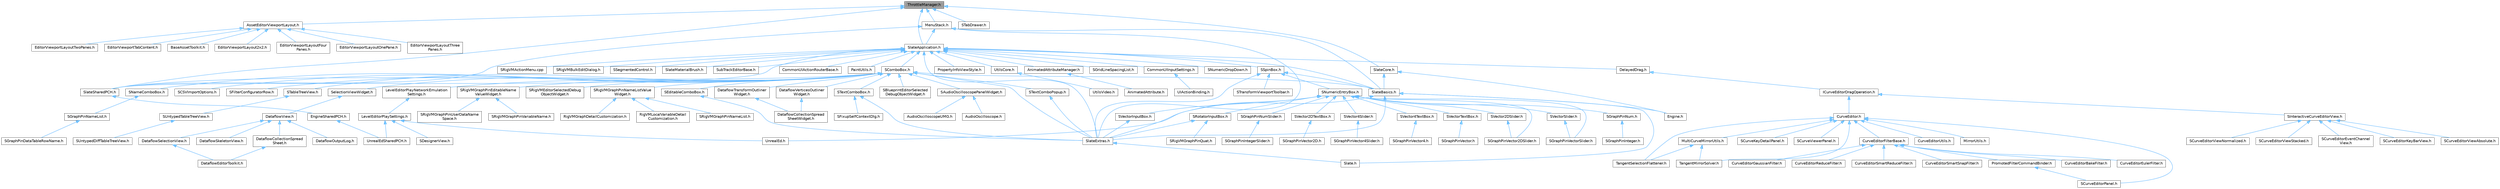 digraph "ThrottleManager.h"
{
 // INTERACTIVE_SVG=YES
 // LATEX_PDF_SIZE
  bgcolor="transparent";
  edge [fontname=Helvetica,fontsize=10,labelfontname=Helvetica,labelfontsize=10];
  node [fontname=Helvetica,fontsize=10,shape=box,height=0.2,width=0.4];
  Node1 [id="Node000001",label="ThrottleManager.h",height=0.2,width=0.4,color="gray40", fillcolor="grey60", style="filled", fontcolor="black",tooltip=" "];
  Node1 -> Node2 [id="edge1_Node000001_Node000002",dir="back",color="steelblue1",style="solid",tooltip=" "];
  Node2 [id="Node000002",label="AssetEditorViewportLayout.h",height=0.2,width=0.4,color="grey40", fillcolor="white", style="filled",URL="$df/d46/AssetEditorViewportLayout_8h.html",tooltip=" "];
  Node2 -> Node3 [id="edge2_Node000002_Node000003",dir="back",color="steelblue1",style="solid",tooltip=" "];
  Node3 [id="Node000003",label="BaseAssetToolkit.h",height=0.2,width=0.4,color="grey40", fillcolor="white", style="filled",URL="$d4/d85/BaseAssetToolkit_8h.html",tooltip=" "];
  Node2 -> Node4 [id="edge3_Node000002_Node000004",dir="back",color="steelblue1",style="solid",tooltip=" "];
  Node4 [id="Node000004",label="EditorViewportLayout2x2.h",height=0.2,width=0.4,color="grey40", fillcolor="white", style="filled",URL="$df/dbd/EditorViewportLayout2x2_8h.html",tooltip=" "];
  Node2 -> Node5 [id="edge4_Node000002_Node000005",dir="back",color="steelblue1",style="solid",tooltip=" "];
  Node5 [id="Node000005",label="EditorViewportLayoutFour\lPanes.h",height=0.2,width=0.4,color="grey40", fillcolor="white", style="filled",URL="$d4/d84/EditorViewportLayoutFourPanes_8h.html",tooltip=" "];
  Node2 -> Node6 [id="edge5_Node000002_Node000006",dir="back",color="steelblue1",style="solid",tooltip=" "];
  Node6 [id="Node000006",label="EditorViewportLayoutOnePane.h",height=0.2,width=0.4,color="grey40", fillcolor="white", style="filled",URL="$d2/da6/EditorViewportLayoutOnePane_8h.html",tooltip=" "];
  Node2 -> Node7 [id="edge6_Node000002_Node000007",dir="back",color="steelblue1",style="solid",tooltip=" "];
  Node7 [id="Node000007",label="EditorViewportLayoutThree\lPanes.h",height=0.2,width=0.4,color="grey40", fillcolor="white", style="filled",URL="$d2/d25/EditorViewportLayoutThreePanes_8h.html",tooltip=" "];
  Node2 -> Node8 [id="edge7_Node000002_Node000008",dir="back",color="steelblue1",style="solid",tooltip=" "];
  Node8 [id="Node000008",label="EditorViewportLayoutTwoPanes.h",height=0.2,width=0.4,color="grey40", fillcolor="white", style="filled",URL="$dc/d66/EditorViewportLayoutTwoPanes_8h.html",tooltip=" "];
  Node2 -> Node9 [id="edge8_Node000002_Node000009",dir="back",color="steelblue1",style="solid",tooltip=" "];
  Node9 [id="Node000009",label="EditorViewportTabContent.h",height=0.2,width=0.4,color="grey40", fillcolor="white", style="filled",URL="$d9/da4/EditorViewportTabContent_8h.html",tooltip=" "];
  Node1 -> Node10 [id="edge9_Node000001_Node000010",dir="back",color="steelblue1",style="solid",tooltip=" "];
  Node10 [id="Node000010",label="MenuStack.h",height=0.2,width=0.4,color="grey40", fillcolor="white", style="filled",URL="$d8/d80/MenuStack_8h.html",tooltip=" "];
  Node10 -> Node11 [id="edge10_Node000010_Node000011",dir="back",color="steelblue1",style="solid",tooltip=" "];
  Node11 [id="Node000011",label="SlateApplication.h",height=0.2,width=0.4,color="grey40", fillcolor="white", style="filled",URL="$db/d28/SlateApplication_8h.html",tooltip=" "];
  Node11 -> Node12 [id="edge11_Node000011_Node000012",dir="back",color="steelblue1",style="solid",tooltip=" "];
  Node12 [id="Node000012",label="AnimatedAttributeManager.h",height=0.2,width=0.4,color="grey40", fillcolor="white", style="filled",URL="$d8/d68/AnimatedAttributeManager_8h.html",tooltip=" "];
  Node12 -> Node13 [id="edge12_Node000012_Node000013",dir="back",color="steelblue1",style="solid",tooltip=" "];
  Node13 [id="Node000013",label="AnimatedAttribute.h",height=0.2,width=0.4,color="grey40", fillcolor="white", style="filled",URL="$dd/df4/AnimatedAttribute_8h.html",tooltip=" "];
  Node11 -> Node14 [id="edge13_Node000011_Node000014",dir="back",color="steelblue1",style="solid",tooltip=" "];
  Node14 [id="Node000014",label="CommonUIActionRouterBase.h",height=0.2,width=0.4,color="grey40", fillcolor="white", style="filled",URL="$d9/dd5/CommonUIActionRouterBase_8h.html",tooltip=" "];
  Node11 -> Node15 [id="edge14_Node000011_Node000015",dir="back",color="steelblue1",style="solid",tooltip=" "];
  Node15 [id="Node000015",label="CommonUIInputSettings.h",height=0.2,width=0.4,color="grey40", fillcolor="white", style="filled",URL="$d4/d5b/CommonUIInputSettings_8h.html",tooltip=" "];
  Node15 -> Node16 [id="edge15_Node000015_Node000016",dir="back",color="steelblue1",style="solid",tooltip=" "];
  Node16 [id="Node000016",label="UIActionBinding.h",height=0.2,width=0.4,color="grey40", fillcolor="white", style="filled",URL="$d9/d31/UIActionBinding_8h.html",tooltip=" "];
  Node11 -> Node17 [id="edge16_Node000011_Node000017",dir="back",color="steelblue1",style="solid",tooltip=" "];
  Node17 [id="Node000017",label="DelayedDrag.h",height=0.2,width=0.4,color="grey40", fillcolor="white", style="filled",URL="$d7/d2b/DelayedDrag_8h.html",tooltip=" "];
  Node17 -> Node18 [id="edge17_Node000017_Node000018",dir="back",color="steelblue1",style="solid",tooltip=" "];
  Node18 [id="Node000018",label="ICurveEditorDragOperation.h",height=0.2,width=0.4,color="grey40", fillcolor="white", style="filled",URL="$d7/d15/ICurveEditorDragOperation_8h.html",tooltip=" "];
  Node18 -> Node19 [id="edge18_Node000018_Node000019",dir="back",color="steelblue1",style="solid",tooltip=" "];
  Node19 [id="Node000019",label="CurveEditor.h",height=0.2,width=0.4,color="grey40", fillcolor="white", style="filled",URL="$d1/d27/CurveEditor_8h.html",tooltip=" "];
  Node19 -> Node20 [id="edge19_Node000019_Node000020",dir="back",color="steelblue1",style="solid",tooltip=" "];
  Node20 [id="Node000020",label="CurveEditorFilterBase.h",height=0.2,width=0.4,color="grey40", fillcolor="white", style="filled",URL="$d9/d6a/CurveEditorFilterBase_8h.html",tooltip=" "];
  Node20 -> Node21 [id="edge20_Node000020_Node000021",dir="back",color="steelblue1",style="solid",tooltip=" "];
  Node21 [id="Node000021",label="CurveEditorBakeFilter.h",height=0.2,width=0.4,color="grey40", fillcolor="white", style="filled",URL="$dd/d47/CurveEditorBakeFilter_8h.html",tooltip=" "];
  Node20 -> Node22 [id="edge21_Node000020_Node000022",dir="back",color="steelblue1",style="solid",tooltip=" "];
  Node22 [id="Node000022",label="CurveEditorEulerFilter.h",height=0.2,width=0.4,color="grey40", fillcolor="white", style="filled",URL="$d1/d0e/CurveEditorEulerFilter_8h.html",tooltip=" "];
  Node20 -> Node23 [id="edge22_Node000020_Node000023",dir="back",color="steelblue1",style="solid",tooltip=" "];
  Node23 [id="Node000023",label="CurveEditorGaussianFilter.h",height=0.2,width=0.4,color="grey40", fillcolor="white", style="filled",URL="$d1/de6/CurveEditorGaussianFilter_8h.html",tooltip=" "];
  Node20 -> Node24 [id="edge23_Node000020_Node000024",dir="back",color="steelblue1",style="solid",tooltip=" "];
  Node24 [id="Node000024",label="CurveEditorReduceFilter.h",height=0.2,width=0.4,color="grey40", fillcolor="white", style="filled",URL="$d4/d9f/CurveEditorReduceFilter_8h.html",tooltip=" "];
  Node20 -> Node25 [id="edge24_Node000020_Node000025",dir="back",color="steelblue1",style="solid",tooltip=" "];
  Node25 [id="Node000025",label="CurveEditorSmartReduceFilter.h",height=0.2,width=0.4,color="grey40", fillcolor="white", style="filled",URL="$d9/d5a/CurveEditorSmartReduceFilter_8h.html",tooltip=" "];
  Node20 -> Node26 [id="edge25_Node000020_Node000026",dir="back",color="steelblue1",style="solid",tooltip=" "];
  Node26 [id="Node000026",label="CurveEditorSmartSnapFilter.h",height=0.2,width=0.4,color="grey40", fillcolor="white", style="filled",URL="$d1/dfb/CurveEditorSmartSnapFilter_8h.html",tooltip=" "];
  Node20 -> Node27 [id="edge26_Node000020_Node000027",dir="back",color="steelblue1",style="solid",tooltip=" "];
  Node27 [id="Node000027",label="PromotedFilterCommandBinder.h",height=0.2,width=0.4,color="grey40", fillcolor="white", style="filled",URL="$da/d3b/PromotedFilterCommandBinder_8h.html",tooltip=" "];
  Node27 -> Node28 [id="edge27_Node000027_Node000028",dir="back",color="steelblue1",style="solid",tooltip=" "];
  Node28 [id="Node000028",label="SCurveEditorPanel.h",height=0.2,width=0.4,color="grey40", fillcolor="white", style="filled",URL="$db/d60/SCurveEditorPanel_8h.html",tooltip=" "];
  Node19 -> Node29 [id="edge28_Node000019_Node000029",dir="back",color="steelblue1",style="solid",tooltip=" "];
  Node29 [id="Node000029",label="CurveEditorUtils.h",height=0.2,width=0.4,color="grey40", fillcolor="white", style="filled",URL="$d3/d81/CurveEditorUtils_8h.html",tooltip=" "];
  Node19 -> Node30 [id="edge29_Node000019_Node000030",dir="back",color="steelblue1",style="solid",tooltip=" "];
  Node30 [id="Node000030",label="MirrorUtils.h",height=0.2,width=0.4,color="grey40", fillcolor="white", style="filled",URL="$da/d75/MirrorUtils_8h.html",tooltip=" "];
  Node19 -> Node31 [id="edge30_Node000019_Node000031",dir="back",color="steelblue1",style="solid",tooltip=" "];
  Node31 [id="Node000031",label="MultiCurveMirrorUtils.h",height=0.2,width=0.4,color="grey40", fillcolor="white", style="filled",URL="$da/d1b/MultiCurveMirrorUtils_8h.html",tooltip=" "];
  Node31 -> Node32 [id="edge31_Node000031_Node000032",dir="back",color="steelblue1",style="solid",tooltip=" "];
  Node32 [id="Node000032",label="TangentMirrorSolver.h",height=0.2,width=0.4,color="grey40", fillcolor="white", style="filled",URL="$dc/dea/TangentMirrorSolver_8h.html",tooltip=" "];
  Node31 -> Node33 [id="edge32_Node000031_Node000033",dir="back",color="steelblue1",style="solid",tooltip=" "];
  Node33 [id="Node000033",label="TangentSelectionFlattener.h",height=0.2,width=0.4,color="grey40", fillcolor="white", style="filled",URL="$d7/dd8/TangentSelectionFlattener_8h.html",tooltip=" "];
  Node19 -> Node28 [id="edge33_Node000019_Node000028",dir="back",color="steelblue1",style="solid",tooltip=" "];
  Node19 -> Node34 [id="edge34_Node000019_Node000034",dir="back",color="steelblue1",style="solid",tooltip=" "];
  Node34 [id="Node000034",label="SCurveKeyDetailPanel.h",height=0.2,width=0.4,color="grey40", fillcolor="white", style="filled",URL="$d9/d1c/SCurveKeyDetailPanel_8h.html",tooltip=" "];
  Node19 -> Node35 [id="edge35_Node000019_Node000035",dir="back",color="steelblue1",style="solid",tooltip=" "];
  Node35 [id="Node000035",label="SCurveViewerPanel.h",height=0.2,width=0.4,color="grey40", fillcolor="white", style="filled",URL="$de/d3b/SCurveViewerPanel_8h.html",tooltip=" "];
  Node19 -> Node32 [id="edge36_Node000019_Node000032",dir="back",color="steelblue1",style="solid",tooltip=" "];
  Node19 -> Node33 [id="edge37_Node000019_Node000033",dir="back",color="steelblue1",style="solid",tooltip=" "];
  Node18 -> Node36 [id="edge38_Node000018_Node000036",dir="back",color="steelblue1",style="solid",tooltip=" "];
  Node36 [id="Node000036",label="SInteractiveCurveEditorView.h",height=0.2,width=0.4,color="grey40", fillcolor="white", style="filled",URL="$d2/dd9/SInteractiveCurveEditorView_8h.html",tooltip=" "];
  Node36 -> Node37 [id="edge39_Node000036_Node000037",dir="back",color="steelblue1",style="solid",tooltip=" "];
  Node37 [id="Node000037",label="SCurveEditorEventChannel\lView.h",height=0.2,width=0.4,color="grey40", fillcolor="white", style="filled",URL="$d9/df1/SCurveEditorEventChannelView_8h.html",tooltip=" "];
  Node36 -> Node38 [id="edge40_Node000036_Node000038",dir="back",color="steelblue1",style="solid",tooltip=" "];
  Node38 [id="Node000038",label="SCurveEditorKeyBarView.h",height=0.2,width=0.4,color="grey40", fillcolor="white", style="filled",URL="$d8/d9c/SCurveEditorKeyBarView_8h.html",tooltip=" "];
  Node36 -> Node39 [id="edge41_Node000036_Node000039",dir="back",color="steelblue1",style="solid",tooltip=" "];
  Node39 [id="Node000039",label="SCurveEditorViewAbsolute.h",height=0.2,width=0.4,color="grey40", fillcolor="white", style="filled",URL="$d0/d52/SCurveEditorViewAbsolute_8h.html",tooltip=" "];
  Node36 -> Node40 [id="edge42_Node000036_Node000040",dir="back",color="steelblue1",style="solid",tooltip=" "];
  Node40 [id="Node000040",label="SCurveEditorViewNormalized.h",height=0.2,width=0.4,color="grey40", fillcolor="white", style="filled",URL="$d5/de3/SCurveEditorViewNormalized_8h.html",tooltip=" "];
  Node36 -> Node41 [id="edge43_Node000036_Node000041",dir="back",color="steelblue1",style="solid",tooltip=" "];
  Node41 [id="Node000041",label="SCurveEditorViewStacked.h",height=0.2,width=0.4,color="grey40", fillcolor="white", style="filled",URL="$d0/d5a/SCurveEditorViewStacked_8h.html",tooltip=" "];
  Node11 -> Node42 [id="edge44_Node000011_Node000042",dir="back",color="steelblue1",style="solid",tooltip=" "];
  Node42 [id="Node000042",label="PaintUtils.h",height=0.2,width=0.4,color="grey40", fillcolor="white", style="filled",URL="$d9/da6/PaintUtils_8h.html",tooltip=" "];
  Node11 -> Node43 [id="edge45_Node000011_Node000043",dir="back",color="steelblue1",style="solid",tooltip=" "];
  Node43 [id="Node000043",label="PropertyInfoViewStyle.h",height=0.2,width=0.4,color="grey40", fillcolor="white", style="filled",URL="$d0/da8/PropertyInfoViewStyle_8h.html",tooltip=" "];
  Node11 -> Node44 [id="edge46_Node000011_Node000044",dir="back",color="steelblue1",style="solid",tooltip=" "];
  Node44 [id="Node000044",label="SComboBox.h",height=0.2,width=0.4,color="grey40", fillcolor="white", style="filled",URL="$d2/dd5/SComboBox_8h.html",tooltip=" "];
  Node44 -> Node45 [id="edge47_Node000044_Node000045",dir="back",color="steelblue1",style="solid",tooltip=" "];
  Node45 [id="Node000045",label="DataflowTransformOutliner\lWidget.h",height=0.2,width=0.4,color="grey40", fillcolor="white", style="filled",URL="$d8/df9/DataflowTransformOutlinerWidget_8h.html",tooltip=" "];
  Node45 -> Node46 [id="edge48_Node000045_Node000046",dir="back",color="steelblue1",style="solid",tooltip=" "];
  Node46 [id="Node000046",label="DataflowCollectionSpread\lSheetWidget.h",height=0.2,width=0.4,color="grey40", fillcolor="white", style="filled",URL="$da/da3/DataflowCollectionSpreadSheetWidget_8h.html",tooltip=" "];
  Node44 -> Node47 [id="edge49_Node000044_Node000047",dir="back",color="steelblue1",style="solid",tooltip=" "];
  Node47 [id="Node000047",label="DataflowVerticesOutliner\lWidget.h",height=0.2,width=0.4,color="grey40", fillcolor="white", style="filled",URL="$dd/deb/DataflowVerticesOutlinerWidget_8h.html",tooltip=" "];
  Node47 -> Node46 [id="edge50_Node000047_Node000046",dir="back",color="steelblue1",style="solid",tooltip=" "];
  Node44 -> Node48 [id="edge51_Node000044_Node000048",dir="back",color="steelblue1",style="solid",tooltip=" "];
  Node48 [id="Node000048",label="LevelEditorPlayNetworkEmulation\lSettings.h",height=0.2,width=0.4,color="grey40", fillcolor="white", style="filled",URL="$d4/d35/LevelEditorPlayNetworkEmulationSettings_8h.html",tooltip=" "];
  Node48 -> Node49 [id="edge52_Node000048_Node000049",dir="back",color="steelblue1",style="solid",tooltip=" "];
  Node49 [id="Node000049",label="LevelEditorPlaySettings.h",height=0.2,width=0.4,color="grey40", fillcolor="white", style="filled",URL="$d4/d3b/LevelEditorPlaySettings_8h.html",tooltip=" "];
  Node49 -> Node50 [id="edge53_Node000049_Node000050",dir="back",color="steelblue1",style="solid",tooltip=" "];
  Node50 [id="Node000050",label="SDesignerView.h",height=0.2,width=0.4,color="grey40", fillcolor="white", style="filled",URL="$d2/d14/SDesignerView_8h.html",tooltip=" "];
  Node49 -> Node51 [id="edge54_Node000049_Node000051",dir="back",color="steelblue1",style="solid",tooltip=" "];
  Node51 [id="Node000051",label="UnrealEd.h",height=0.2,width=0.4,color="grey40", fillcolor="white", style="filled",URL="$d2/d5f/UnrealEd_8h.html",tooltip=" "];
  Node49 -> Node52 [id="edge55_Node000049_Node000052",dir="back",color="steelblue1",style="solid",tooltip=" "];
  Node52 [id="Node000052",label="UnrealEdSharedPCH.h",height=0.2,width=0.4,color="grey40", fillcolor="white", style="filled",URL="$d1/de6/UnrealEdSharedPCH_8h.html",tooltip=" "];
  Node44 -> Node53 [id="edge56_Node000044_Node000053",dir="back",color="steelblue1",style="solid",tooltip=" "];
  Node53 [id="Node000053",label="SAudioOscilloscopePanelWidget.h",height=0.2,width=0.4,color="grey40", fillcolor="white", style="filled",URL="$db/d7e/SAudioOscilloscopePanelWidget_8h.html",tooltip=" "];
  Node53 -> Node54 [id="edge57_Node000053_Node000054",dir="back",color="steelblue1",style="solid",tooltip=" "];
  Node54 [id="Node000054",label="AudioOscilloscope.h",height=0.2,width=0.4,color="grey40", fillcolor="white", style="filled",URL="$d5/d81/AudioOscilloscope_8h.html",tooltip=" "];
  Node53 -> Node55 [id="edge58_Node000053_Node000055",dir="back",color="steelblue1",style="solid",tooltip=" "];
  Node55 [id="Node000055",label="AudioOscilloscopeUMG.h",height=0.2,width=0.4,color="grey40", fillcolor="white", style="filled",URL="$df/de7/AudioOscilloscopeUMG_8h.html",tooltip=" "];
  Node44 -> Node56 [id="edge59_Node000044_Node000056",dir="back",color="steelblue1",style="solid",tooltip=" "];
  Node56 [id="Node000056",label="SBlueprintEditorSelected\lDebugObjectWidget.h",height=0.2,width=0.4,color="grey40", fillcolor="white", style="filled",URL="$de/d6c/SBlueprintEditorSelectedDebugObjectWidget_8h.html",tooltip=" "];
  Node44 -> Node57 [id="edge60_Node000044_Node000057",dir="back",color="steelblue1",style="solid",tooltip=" "];
  Node57 [id="Node000057",label="SCSVImportOptions.h",height=0.2,width=0.4,color="grey40", fillcolor="white", style="filled",URL="$d7/dfe/SCSVImportOptions_8h.html",tooltip=" "];
  Node44 -> Node58 [id="edge61_Node000044_Node000058",dir="back",color="steelblue1",style="solid",tooltip=" "];
  Node58 [id="Node000058",label="SEditableComboBox.h",height=0.2,width=0.4,color="grey40", fillcolor="white", style="filled",URL="$d0/d8c/SEditableComboBox_8h.html",tooltip=" "];
  Node58 -> Node59 [id="edge62_Node000058_Node000059",dir="back",color="steelblue1",style="solid",tooltip=" "];
  Node59 [id="Node000059",label="SlateExtras.h",height=0.2,width=0.4,color="grey40", fillcolor="white", style="filled",URL="$d8/dec/SlateExtras_8h.html",tooltip=" "];
  Node59 -> Node60 [id="edge63_Node000059_Node000060",dir="back",color="steelblue1",style="solid",tooltip=" "];
  Node60 [id="Node000060",label="Slate.h",height=0.2,width=0.4,color="grey40", fillcolor="white", style="filled",URL="$d2/dc0/Slate_8h.html",tooltip=" "];
  Node44 -> Node61 [id="edge64_Node000044_Node000061",dir="back",color="steelblue1",style="solid",tooltip=" "];
  Node61 [id="Node000061",label="SFilterConfiguratorRow.h",height=0.2,width=0.4,color="grey40", fillcolor="white", style="filled",URL="$d2/d18/SFilterConfiguratorRow_8h.html",tooltip=" "];
  Node44 -> Node62 [id="edge65_Node000044_Node000062",dir="back",color="steelblue1",style="solid",tooltip=" "];
  Node62 [id="Node000062",label="SNameComboBox.h",height=0.2,width=0.4,color="grey40", fillcolor="white", style="filled",URL="$d8/d4b/SNameComboBox_8h.html",tooltip=" "];
  Node62 -> Node63 [id="edge66_Node000062_Node000063",dir="back",color="steelblue1",style="solid",tooltip=" "];
  Node63 [id="Node000063",label="SGraphPinNameList.h",height=0.2,width=0.4,color="grey40", fillcolor="white", style="filled",URL="$d4/d09/SGraphPinNameList_8h.html",tooltip=" "];
  Node63 -> Node64 [id="edge67_Node000063_Node000064",dir="back",color="steelblue1",style="solid",tooltip=" "];
  Node64 [id="Node000064",label="SGraphPinDataTableRowName.h",height=0.2,width=0.4,color="grey40", fillcolor="white", style="filled",URL="$d3/d40/SGraphPinDataTableRowName_8h.html",tooltip=" "];
  Node44 -> Node65 [id="edge68_Node000044_Node000065",dir="back",color="steelblue1",style="solid",tooltip=" "];
  Node65 [id="Node000065",label="SRigVMEditorSelectedDebug\lObjectWidget.h",height=0.2,width=0.4,color="grey40", fillcolor="white", style="filled",URL="$d9/dcd/SRigVMEditorSelectedDebugObjectWidget_8h.html",tooltip=" "];
  Node44 -> Node66 [id="edge69_Node000044_Node000066",dir="back",color="steelblue1",style="solid",tooltip=" "];
  Node66 [id="Node000066",label="SRigVMGraphPinEditableName\lValueWidget.h",height=0.2,width=0.4,color="grey40", fillcolor="white", style="filled",URL="$da/d0c/SRigVMGraphPinEditableNameValueWidget_8h.html",tooltip=" "];
  Node66 -> Node67 [id="edge70_Node000066_Node000067",dir="back",color="steelblue1",style="solid",tooltip=" "];
  Node67 [id="Node000067",label="SRigVMGraphPinUserDataName\lSpace.h",height=0.2,width=0.4,color="grey40", fillcolor="white", style="filled",URL="$d7/dfd/SRigVMGraphPinUserDataNameSpace_8h.html",tooltip=" "];
  Node66 -> Node68 [id="edge71_Node000066_Node000068",dir="back",color="steelblue1",style="solid",tooltip=" "];
  Node68 [id="Node000068",label="SRigVMGraphPinVariableName.h",height=0.2,width=0.4,color="grey40", fillcolor="white", style="filled",URL="$d0/da1/SRigVMGraphPinVariableName_8h.html",tooltip=" "];
  Node44 -> Node69 [id="edge72_Node000044_Node000069",dir="back",color="steelblue1",style="solid",tooltip=" "];
  Node69 [id="Node000069",label="SRigVMGraphPinNameListValue\lWidget.h",height=0.2,width=0.4,color="grey40", fillcolor="white", style="filled",URL="$dc/dac/SRigVMGraphPinNameListValueWidget_8h.html",tooltip=" "];
  Node69 -> Node70 [id="edge73_Node000069_Node000070",dir="back",color="steelblue1",style="solid",tooltip=" "];
  Node70 [id="Node000070",label="RigVMGraphDetailCustomization.h",height=0.2,width=0.4,color="grey40", fillcolor="white", style="filled",URL="$da/d8c/RigVMGraphDetailCustomization_8h.html",tooltip=" "];
  Node69 -> Node71 [id="edge74_Node000069_Node000071",dir="back",color="steelblue1",style="solid",tooltip=" "];
  Node71 [id="Node000071",label="RigVMLocalVariableDetail\lCustomization.h",height=0.2,width=0.4,color="grey40", fillcolor="white", style="filled",URL="$de/de8/RigVMLocalVariableDetailCustomization_8h.html",tooltip=" "];
  Node69 -> Node72 [id="edge75_Node000069_Node000072",dir="back",color="steelblue1",style="solid",tooltip=" "];
  Node72 [id="Node000072",label="SRigVMGraphPinNameList.h",height=0.2,width=0.4,color="grey40", fillcolor="white", style="filled",URL="$d7/dfc/SRigVMGraphPinNameList_8h.html",tooltip=" "];
  Node44 -> Node73 [id="edge76_Node000044_Node000073",dir="back",color="steelblue1",style="solid",tooltip=" "];
  Node73 [id="Node000073",label="STableTreeView.h",height=0.2,width=0.4,color="grey40", fillcolor="white", style="filled",URL="$dd/d46/STableTreeView_8h.html",tooltip=" "];
  Node73 -> Node74 [id="edge77_Node000073_Node000074",dir="back",color="steelblue1",style="solid",tooltip=" "];
  Node74 [id="Node000074",label="SUntypedTableTreeView.h",height=0.2,width=0.4,color="grey40", fillcolor="white", style="filled",URL="$da/dc1/SUntypedTableTreeView_8h.html",tooltip=" "];
  Node74 -> Node75 [id="edge78_Node000074_Node000075",dir="back",color="steelblue1",style="solid",tooltip=" "];
  Node75 [id="Node000075",label="SUntypedDiffTableTreeView.h",height=0.2,width=0.4,color="grey40", fillcolor="white", style="filled",URL="$d2/dd2/SUntypedDiffTableTreeView_8h.html",tooltip=" "];
  Node44 -> Node76 [id="edge79_Node000044_Node000076",dir="back",color="steelblue1",style="solid",tooltip=" "];
  Node76 [id="Node000076",label="STextComboBox.h",height=0.2,width=0.4,color="grey40", fillcolor="white", style="filled",URL="$d6/d14/STextComboBox_8h.html",tooltip=" "];
  Node76 -> Node77 [id="edge80_Node000076_Node000077",dir="back",color="steelblue1",style="solid",tooltip=" "];
  Node77 [id="Node000077",label="SFixupSelfContextDlg.h",height=0.2,width=0.4,color="grey40", fillcolor="white", style="filled",URL="$d5/da4/SFixupSelfContextDlg_8h.html",tooltip=" "];
  Node76 -> Node59 [id="edge81_Node000076_Node000059",dir="back",color="steelblue1",style="solid",tooltip=" "];
  Node44 -> Node78 [id="edge82_Node000044_Node000078",dir="back",color="steelblue1",style="solid",tooltip=" "];
  Node78 [id="Node000078",label="STextComboPopup.h",height=0.2,width=0.4,color="grey40", fillcolor="white", style="filled",URL="$d1/d76/STextComboPopup_8h.html",tooltip=" "];
  Node78 -> Node59 [id="edge83_Node000078_Node000059",dir="back",color="steelblue1",style="solid",tooltip=" "];
  Node44 -> Node79 [id="edge84_Node000044_Node000079",dir="back",color="steelblue1",style="solid",tooltip=" "];
  Node79 [id="Node000079",label="SelectionViewWidget.h",height=0.2,width=0.4,color="grey40", fillcolor="white", style="filled",URL="$dc/db5/SelectionViewWidget_8h.html",tooltip=" "];
  Node79 -> Node80 [id="edge85_Node000079_Node000080",dir="back",color="steelblue1",style="solid",tooltip=" "];
  Node80 [id="Node000080",label="DataflowView.h",height=0.2,width=0.4,color="grey40", fillcolor="white", style="filled",URL="$d4/d2e/DataflowView_8h.html",tooltip=" "];
  Node80 -> Node81 [id="edge86_Node000080_Node000081",dir="back",color="steelblue1",style="solid",tooltip=" "];
  Node81 [id="Node000081",label="DataflowCollectionSpread\lSheet.h",height=0.2,width=0.4,color="grey40", fillcolor="white", style="filled",URL="$da/da7/DataflowCollectionSpreadSheet_8h.html",tooltip=" "];
  Node81 -> Node82 [id="edge87_Node000081_Node000082",dir="back",color="steelblue1",style="solid",tooltip=" "];
  Node82 [id="Node000082",label="DataflowEditorToolkit.h",height=0.2,width=0.4,color="grey40", fillcolor="white", style="filled",URL="$d8/d80/DataflowEditorToolkit_8h.html",tooltip=" "];
  Node80 -> Node83 [id="edge88_Node000080_Node000083",dir="back",color="steelblue1",style="solid",tooltip=" "];
  Node83 [id="Node000083",label="DataflowOutputLog.h",height=0.2,width=0.4,color="grey40", fillcolor="white", style="filled",URL="$df/d1e/DataflowOutputLog_8h.html",tooltip=" "];
  Node80 -> Node84 [id="edge89_Node000080_Node000084",dir="back",color="steelblue1",style="solid",tooltip=" "];
  Node84 [id="Node000084",label="DataflowSelectionView.h",height=0.2,width=0.4,color="grey40", fillcolor="white", style="filled",URL="$d6/d34/DataflowSelectionView_8h.html",tooltip=" "];
  Node84 -> Node82 [id="edge90_Node000084_Node000082",dir="back",color="steelblue1",style="solid",tooltip=" "];
  Node80 -> Node85 [id="edge91_Node000080_Node000085",dir="back",color="steelblue1",style="solid",tooltip=" "];
  Node85 [id="Node000085",label="DataflowSkeletonView.h",height=0.2,width=0.4,color="grey40", fillcolor="white", style="filled",URL="$d7/df7/DataflowSkeletonView_8h.html",tooltip=" "];
  Node44 -> Node86 [id="edge92_Node000044_Node000086",dir="back",color="steelblue1",style="solid",tooltip=" "];
  Node86 [id="Node000086",label="SlateBasics.h",height=0.2,width=0.4,color="grey40", fillcolor="white", style="filled",URL="$da/d2f/SlateBasics_8h.html",tooltip=" "];
  Node86 -> Node87 [id="edge93_Node000086_Node000087",dir="back",color="steelblue1",style="solid",tooltip=" "];
  Node87 [id="Node000087",label="Engine.h",height=0.2,width=0.4,color="grey40", fillcolor="white", style="filled",URL="$d1/d34/Public_2Engine_8h.html",tooltip=" "];
  Node86 -> Node60 [id="edge94_Node000086_Node000060",dir="back",color="steelblue1",style="solid",tooltip=" "];
  Node86 -> Node59 [id="edge95_Node000086_Node000059",dir="back",color="steelblue1",style="solid",tooltip=" "];
  Node86 -> Node51 [id="edge96_Node000086_Node000051",dir="back",color="steelblue1",style="solid",tooltip=" "];
  Node44 -> Node59 [id="edge97_Node000044_Node000059",dir="back",color="steelblue1",style="solid",tooltip=" "];
  Node44 -> Node88 [id="edge98_Node000044_Node000088",dir="back",color="steelblue1",style="solid",tooltip=" "];
  Node88 [id="Node000088",label="SlateSharedPCH.h",height=0.2,width=0.4,color="grey40", fillcolor="white", style="filled",URL="$d1/dfc/SlateSharedPCH_8h.html",tooltip=" "];
  Node88 -> Node89 [id="edge99_Node000088_Node000089",dir="back",color="steelblue1",style="solid",tooltip=" "];
  Node89 [id="Node000089",label="EngineSharedPCH.h",height=0.2,width=0.4,color="grey40", fillcolor="white", style="filled",URL="$dc/dbb/EngineSharedPCH_8h.html",tooltip=" "];
  Node89 -> Node52 [id="edge100_Node000089_Node000052",dir="back",color="steelblue1",style="solid",tooltip=" "];
  Node11 -> Node90 [id="edge101_Node000011_Node000090",dir="back",color="steelblue1",style="solid",tooltip=" "];
  Node90 [id="Node000090",label="SGridLineSpacingList.h",height=0.2,width=0.4,color="grey40", fillcolor="white", style="filled",URL="$db/d48/SGridLineSpacingList_8h.html",tooltip=" "];
  Node11 -> Node91 [id="edge102_Node000011_Node000091",dir="back",color="steelblue1",style="solid",tooltip=" "];
  Node91 [id="Node000091",label="SNumericDropDown.h",height=0.2,width=0.4,color="grey40", fillcolor="white", style="filled",URL="$d3/d12/SNumericDropDown_8h.html",tooltip=" "];
  Node11 -> Node92 [id="edge103_Node000011_Node000092",dir="back",color="steelblue1",style="solid",tooltip=" "];
  Node92 [id="Node000092",label="SRigVMActionMenu.cpp",height=0.2,width=0.4,color="grey40", fillcolor="white", style="filled",URL="$dc/d4c/SRigVMActionMenu_8cpp.html",tooltip=" "];
  Node11 -> Node93 [id="edge104_Node000011_Node000093",dir="back",color="steelblue1",style="solid",tooltip=" "];
  Node93 [id="Node000093",label="SRigVMBulkEditDialog.h",height=0.2,width=0.4,color="grey40", fillcolor="white", style="filled",URL="$dd/d89/SRigVMBulkEditDialog_8h.html",tooltip=" "];
  Node11 -> Node94 [id="edge105_Node000011_Node000094",dir="back",color="steelblue1",style="solid",tooltip=" "];
  Node94 [id="Node000094",label="SSegmentedControl.h",height=0.2,width=0.4,color="grey40", fillcolor="white", style="filled",URL="$d3/d4f/SSegmentedControl_8h.html",tooltip=" "];
  Node11 -> Node95 [id="edge106_Node000011_Node000095",dir="back",color="steelblue1",style="solid",tooltip=" "];
  Node95 [id="Node000095",label="SSpinBox.h",height=0.2,width=0.4,color="grey40", fillcolor="white", style="filled",URL="$d5/da5/SSpinBox_8h.html",tooltip=" "];
  Node95 -> Node96 [id="edge107_Node000095_Node000096",dir="back",color="steelblue1",style="solid",tooltip=" "];
  Node96 [id="Node000096",label="SNumericEntryBox.h",height=0.2,width=0.4,color="grey40", fillcolor="white", style="filled",URL="$d8/d1a/SNumericEntryBox_8h.html",tooltip=" "];
  Node96 -> Node97 [id="edge108_Node000096_Node000097",dir="back",color="steelblue1",style="solid",tooltip=" "];
  Node97 [id="Node000097",label="SGraphPinNum.h",height=0.2,width=0.4,color="grey40", fillcolor="white", style="filled",URL="$d7/da4/SGraphPinNum_8h.html",tooltip=" "];
  Node97 -> Node98 [id="edge109_Node000097_Node000098",dir="back",color="steelblue1",style="solid",tooltip=" "];
  Node98 [id="Node000098",label="SGraphPinInteger.h",height=0.2,width=0.4,color="grey40", fillcolor="white", style="filled",URL="$df/d54/SGraphPinInteger_8h.html",tooltip=" "];
  Node96 -> Node99 [id="edge110_Node000096_Node000099",dir="back",color="steelblue1",style="solid",tooltip=" "];
  Node99 [id="Node000099",label="SGraphPinNumSlider.h",height=0.2,width=0.4,color="grey40", fillcolor="white", style="filled",URL="$d5/d00/SGraphPinNumSlider_8h.html",tooltip=" "];
  Node99 -> Node100 [id="edge111_Node000099_Node000100",dir="back",color="steelblue1",style="solid",tooltip=" "];
  Node100 [id="Node000100",label="SGraphPinIntegerSlider.h",height=0.2,width=0.4,color="grey40", fillcolor="white", style="filled",URL="$da/d60/SGraphPinIntegerSlider_8h.html",tooltip=" "];
  Node96 -> Node101 [id="edge112_Node000096_Node000101",dir="back",color="steelblue1",style="solid",tooltip=" "];
  Node101 [id="Node000101",label="SGraphPinVector2DSlider.h",height=0.2,width=0.4,color="grey40", fillcolor="white", style="filled",URL="$d7/d05/SGraphPinVector2DSlider_8h.html",tooltip=" "];
  Node96 -> Node102 [id="edge113_Node000096_Node000102",dir="back",color="steelblue1",style="solid",tooltip=" "];
  Node102 [id="Node000102",label="SGraphPinVectorSlider.h",height=0.2,width=0.4,color="grey40", fillcolor="white", style="filled",URL="$dc/d38/SGraphPinVectorSlider_8h.html",tooltip=" "];
  Node96 -> Node103 [id="edge114_Node000096_Node000103",dir="back",color="steelblue1",style="solid",tooltip=" "];
  Node103 [id="Node000103",label="SRotatorInputBox.h",height=0.2,width=0.4,color="grey40", fillcolor="white", style="filled",URL="$de/dd2/SRotatorInputBox_8h.html",tooltip=" "];
  Node103 -> Node104 [id="edge115_Node000103_Node000104",dir="back",color="steelblue1",style="solid",tooltip=" "];
  Node104 [id="Node000104",label="SRigVMGraphPinQuat.h",height=0.2,width=0.4,color="grey40", fillcolor="white", style="filled",URL="$de/dda/SRigVMGraphPinQuat_8h.html",tooltip=" "];
  Node103 -> Node59 [id="edge116_Node000103_Node000059",dir="back",color="steelblue1",style="solid",tooltip=" "];
  Node96 -> Node105 [id="edge117_Node000096_Node000105",dir="back",color="steelblue1",style="solid",tooltip=" "];
  Node105 [id="Node000105",label="SVector2DSlider.h",height=0.2,width=0.4,color="grey40", fillcolor="white", style="filled",URL="$de/d67/SVector2DSlider_8h.html",tooltip=" "];
  Node105 -> Node101 [id="edge118_Node000105_Node000101",dir="back",color="steelblue1",style="solid",tooltip=" "];
  Node96 -> Node106 [id="edge119_Node000096_Node000106",dir="back",color="steelblue1",style="solid",tooltip=" "];
  Node106 [id="Node000106",label="SVector2DTextBox.h",height=0.2,width=0.4,color="grey40", fillcolor="white", style="filled",URL="$d6/d71/SVector2DTextBox_8h.html",tooltip=" "];
  Node106 -> Node107 [id="edge120_Node000106_Node000107",dir="back",color="steelblue1",style="solid",tooltip=" "];
  Node107 [id="Node000107",label="SGraphPinVector2D.h",height=0.2,width=0.4,color="grey40", fillcolor="white", style="filled",URL="$d7/d67/SGraphPinVector2D_8h.html",tooltip=" "];
  Node96 -> Node108 [id="edge121_Node000096_Node000108",dir="back",color="steelblue1",style="solid",tooltip=" "];
  Node108 [id="Node000108",label="SVector4Slider.h",height=0.2,width=0.4,color="grey40", fillcolor="white", style="filled",URL="$d4/dec/SVector4Slider_8h.html",tooltip=" "];
  Node108 -> Node109 [id="edge122_Node000108_Node000109",dir="back",color="steelblue1",style="solid",tooltip=" "];
  Node109 [id="Node000109",label="SGraphPinVector4Slider.h",height=0.2,width=0.4,color="grey40", fillcolor="white", style="filled",URL="$d9/db8/SGraphPinVector4Slider_8h.html",tooltip=" "];
  Node96 -> Node110 [id="edge123_Node000096_Node000110",dir="back",color="steelblue1",style="solid",tooltip=" "];
  Node110 [id="Node000110",label="SVector4TextBox.h",height=0.2,width=0.4,color="grey40", fillcolor="white", style="filled",URL="$dd/da4/SVector4TextBox_8h.html",tooltip=" "];
  Node110 -> Node111 [id="edge124_Node000110_Node000111",dir="back",color="steelblue1",style="solid",tooltip=" "];
  Node111 [id="Node000111",label="SGraphPinVector4.h",height=0.2,width=0.4,color="grey40", fillcolor="white", style="filled",URL="$d4/d94/SGraphPinVector4_8h.html",tooltip=" "];
  Node96 -> Node112 [id="edge125_Node000096_Node000112",dir="back",color="steelblue1",style="solid",tooltip=" "];
  Node112 [id="Node000112",label="SVectorInputBox.h",height=0.2,width=0.4,color="grey40", fillcolor="white", style="filled",URL="$df/d44/SVectorInputBox_8h.html",tooltip=" "];
  Node112 -> Node59 [id="edge126_Node000112_Node000059",dir="back",color="steelblue1",style="solid",tooltip=" "];
  Node96 -> Node113 [id="edge127_Node000096_Node000113",dir="back",color="steelblue1",style="solid",tooltip=" "];
  Node113 [id="Node000113",label="SVectorSlider.h",height=0.2,width=0.4,color="grey40", fillcolor="white", style="filled",URL="$d2/db5/SVectorSlider_8h.html",tooltip=" "];
  Node113 -> Node102 [id="edge128_Node000113_Node000102",dir="back",color="steelblue1",style="solid",tooltip=" "];
  Node96 -> Node114 [id="edge129_Node000096_Node000114",dir="back",color="steelblue1",style="solid",tooltip=" "];
  Node114 [id="Node000114",label="SVectorTextBox.h",height=0.2,width=0.4,color="grey40", fillcolor="white", style="filled",URL="$df/db8/SVectorTextBox_8h.html",tooltip=" "];
  Node114 -> Node115 [id="edge130_Node000114_Node000115",dir="back",color="steelblue1",style="solid",tooltip=" "];
  Node115 [id="Node000115",label="SGraphPinVector.h",height=0.2,width=0.4,color="grey40", fillcolor="white", style="filled",URL="$d8/de7/SGraphPinVector_8h.html",tooltip=" "];
  Node96 -> Node59 [id="edge131_Node000096_Node000059",dir="back",color="steelblue1",style="solid",tooltip=" "];
  Node95 -> Node116 [id="edge132_Node000095_Node000116",dir="back",color="steelblue1",style="solid",tooltip=" "];
  Node116 [id="Node000116",label="STransformViewportToolbar.h",height=0.2,width=0.4,color="grey40", fillcolor="white", style="filled",URL="$d8/da8/STransformViewportToolbar_8h.html",tooltip=" "];
  Node95 -> Node86 [id="edge133_Node000095_Node000086",dir="back",color="steelblue1",style="solid",tooltip=" "];
  Node95 -> Node59 [id="edge134_Node000095_Node000059",dir="back",color="steelblue1",style="solid",tooltip=" "];
  Node11 -> Node86 [id="edge135_Node000011_Node000086",dir="back",color="steelblue1",style="solid",tooltip=" "];
  Node11 -> Node59 [id="edge136_Node000011_Node000059",dir="back",color="steelblue1",style="solid",tooltip=" "];
  Node11 -> Node117 [id="edge137_Node000011_Node000117",dir="back",color="steelblue1",style="solid",tooltip=" "];
  Node117 [id="Node000117",label="SlateMaterialBrush.h",height=0.2,width=0.4,color="grey40", fillcolor="white", style="filled",URL="$d0/d58/SlateMaterialBrush_8h.html",tooltip=" "];
  Node11 -> Node88 [id="edge138_Node000011_Node000088",dir="back",color="steelblue1",style="solid",tooltip=" "];
  Node11 -> Node118 [id="edge139_Node000011_Node000118",dir="back",color="steelblue1",style="solid",tooltip=" "];
  Node118 [id="Node000118",label="SubTrackEditorBase.h",height=0.2,width=0.4,color="grey40", fillcolor="white", style="filled",URL="$db/d33/SubTrackEditorBase_8h.html",tooltip=" "];
  Node11 -> Node119 [id="edge140_Node000011_Node000119",dir="back",color="steelblue1",style="solid",tooltip=" "];
  Node119 [id="Node000119",label="UtilsCore.h",height=0.2,width=0.4,color="grey40", fillcolor="white", style="filled",URL="$d2/d12/UtilsCore_8h.html",tooltip=" "];
  Node119 -> Node120 [id="edge141_Node000119_Node000120",dir="back",color="steelblue1",style="solid",tooltip=" "];
  Node120 [id="Node000120",label="UtilsVideo.h",height=0.2,width=0.4,color="grey40", fillcolor="white", style="filled",URL="$d0/d2e/UtilsVideo_8h.html",tooltip=" "];
  Node10 -> Node86 [id="edge142_Node000010_Node000086",dir="back",color="steelblue1",style="solid",tooltip=" "];
  Node10 -> Node59 [id="edge143_Node000010_Node000059",dir="back",color="steelblue1",style="solid",tooltip=" "];
  Node10 -> Node88 [id="edge144_Node000010_Node000088",dir="back",color="steelblue1",style="solid",tooltip=" "];
  Node1 -> Node121 [id="edge145_Node000001_Node000121",dir="back",color="steelblue1",style="solid",tooltip=" "];
  Node121 [id="Node000121",label="STabDrawer.h",height=0.2,width=0.4,color="grey40", fillcolor="white", style="filled",URL="$d4/d79/STabDrawer_8h.html",tooltip=" "];
  Node1 -> Node11 [id="edge146_Node000001_Node000011",dir="back",color="steelblue1",style="solid",tooltip=" "];
  Node1 -> Node122 [id="edge147_Node000001_Node000122",dir="back",color="steelblue1",style="solid",tooltip=" "];
  Node122 [id="Node000122",label="SlateCore.h",height=0.2,width=0.4,color="grey40", fillcolor="white", style="filled",URL="$dc/d03/SlateCore_8h.html",tooltip=" "];
  Node122 -> Node87 [id="edge148_Node000122_Node000087",dir="back",color="steelblue1",style="solid",tooltip=" "];
  Node122 -> Node86 [id="edge149_Node000122_Node000086",dir="back",color="steelblue1",style="solid",tooltip=" "];
  Node1 -> Node88 [id="edge150_Node000001_Node000088",dir="back",color="steelblue1",style="solid",tooltip=" "];
}
